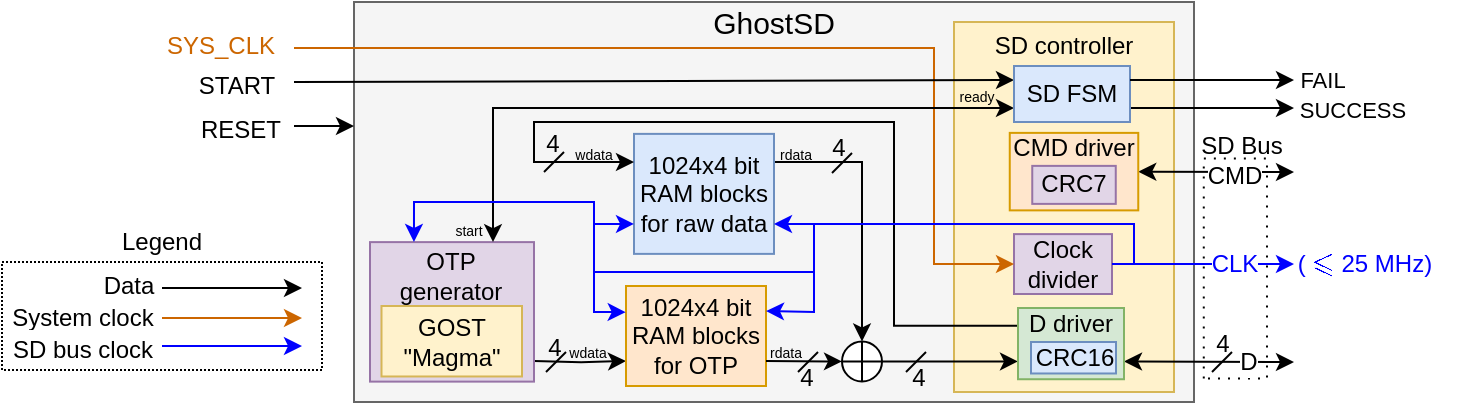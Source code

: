 <mxfile version="21.1.2" type="device">
  <diagram id="fO9pJ9hmjl-DQnfwtDK7" name="Страница 1">
    <mxGraphModel dx="371" dy="240" grid="1" gridSize="10" guides="1" tooltips="1" connect="1" arrows="1" fold="1" page="1" pageScale="1" pageWidth="1169" pageHeight="827" math="1" shadow="0">
      <root>
        <mxCell id="0" />
        <mxCell id="1" parent="0" />
        <mxCell id="jrg6wG_ZJggIZM6MNThn-82" value="" style="rounded=0;whiteSpace=wrap;html=1;labelBackgroundColor=none;fontSize=12;rotation=-90;dashed=1;dashPattern=1 4;fillColor=none;" parent="1" vertex="1">
          <mxGeometry x="805.71" y="607.46" width="109.96" height="31.6" as="geometry" />
        </mxCell>
        <mxCell id="Mi2QPTecenGMzwWXknVR-1" value="" style="rounded=0;whiteSpace=wrap;html=1;dashed=1;dashPattern=1 1;fillColor=none;" parent="1" vertex="1">
          <mxGeometry x="244" y="620" width="160" height="54" as="geometry" />
        </mxCell>
        <mxCell id="jrg6wG_ZJggIZM6MNThn-66" value="" style="rounded=0;whiteSpace=wrap;html=1;labelBackgroundColor=none;fontSize=12;fillColor=#f5f5f5;fontColor=#333333;strokeColor=#666666;" parent="1" vertex="1">
          <mxGeometry x="420" y="490" width="420" height="200" as="geometry" />
        </mxCell>
        <mxCell id="jrg6wG_ZJggIZM6MNThn-37" value="" style="rounded=0;whiteSpace=wrap;html=1;labelBackgroundColor=none;fontSize=12;fillColor=#fff2cc;strokeColor=#d6b656;" parent="1" vertex="1">
          <mxGeometry x="720" y="500" width="110" height="185" as="geometry" />
        </mxCell>
        <mxCell id="MUZ3oyCXK2iOoQsuqwkt-2" value="&lt;font style=&quot;font-size: 15px;&quot;&gt;GhostSD&lt;/font&gt;" style="text;html=1;strokeColor=none;fillColor=none;align=center;verticalAlign=middle;whiteSpace=wrap;rounded=0;" parent="1" vertex="1">
          <mxGeometry x="600" y="490" width="60" height="20" as="geometry" />
        </mxCell>
        <mxCell id="jrg6wG_ZJggIZM6MNThn-79" style="edgeStyle=orthogonalEdgeStyle;rounded=0;orthogonalLoop=1;jettySize=auto;html=1;entryX=0;entryY=0.75;entryDx=0;entryDy=0;fontSize=12;startArrow=none;startFill=0;endArrow=classic;endFill=1;exitX=1.001;exitY=0.681;exitDx=0;exitDy=0;exitPerimeter=0;" parent="1" target="jrg6wG_ZJggIZM6MNThn-65" edge="1">
          <mxGeometry relative="1" as="geometry">
            <mxPoint x="560" y="660.25" as="targetPoint" />
            <mxPoint x="510.082" y="669.56" as="sourcePoint" />
          </mxGeometry>
        </mxCell>
        <mxCell id="jrg6wG_ZJggIZM6MNThn-1" value="&lt;font style=&quot;font-size: 18px;&quot;&gt;&lt;br&gt;&lt;/font&gt;" style="rounded=0;whiteSpace=wrap;html=1;fontSize=20;fillColor=#e1d5e7;strokeColor=#9673a6;" parent="1" vertex="1">
          <mxGeometry x="428" y="610.06" width="82" height="69.75" as="geometry" />
        </mxCell>
        <mxCell id="jrg6wG_ZJggIZM6MNThn-27" value="SD controller" style="text;html=1;strokeColor=none;fillColor=none;align=center;verticalAlign=middle;whiteSpace=wrap;rounded=0;labelBackgroundColor=none;fontSize=12;" parent="1" vertex="1">
          <mxGeometry x="720" y="502" width="110" height="20" as="geometry" />
        </mxCell>
        <mxCell id="jrg6wG_ZJggIZM6MNThn-10" value="" style="endArrow=classic;startArrow=classic;html=1;rounded=0;fontSize=20;exitX=1;exitY=0.75;exitDx=0;exitDy=0;endFill=1;startFill=1;" parent="1" source="HJfVj1AcSEkHOE8qUcQz-4" edge="1">
          <mxGeometry width="50" height="50" relative="1" as="geometry">
            <mxPoint x="835" y="654" as="sourcePoint" />
            <mxPoint x="890" y="670" as="targetPoint" />
          </mxGeometry>
        </mxCell>
        <mxCell id="jrg6wG_ZJggIZM6MNThn-19" value="&lt;font style=&quot;font-size: 12px;&quot;&gt;D&lt;/font&gt;" style="edgeLabel;html=1;align=center;verticalAlign=middle;resizable=0;points=[];fontSize=12;" parent="jrg6wG_ZJggIZM6MNThn-10" vertex="1" connectable="0">
          <mxGeometry x="-0.067" relative="1" as="geometry">
            <mxPoint x="22" as="offset" />
          </mxGeometry>
        </mxCell>
        <mxCell id="jrg6wG_ZJggIZM6MNThn-14" value="" style="endArrow=classic;startArrow=classic;html=1;rounded=0;fontSize=20;exitX=1;exitY=0.5;exitDx=0;exitDy=0;startFill=1;endFill=1;" parent="1" source="HJfVj1AcSEkHOE8qUcQz-6" edge="1">
          <mxGeometry width="50" height="50" relative="1" as="geometry">
            <mxPoint x="834" y="588.25" as="sourcePoint" />
            <mxPoint x="890" y="575" as="targetPoint" />
          </mxGeometry>
        </mxCell>
        <mxCell id="jrg6wG_ZJggIZM6MNThn-17" value="CMD" style="edgeLabel;html=1;align=center;verticalAlign=middle;resizable=0;points=[];fontSize=12;labelBackgroundColor=default;" parent="jrg6wG_ZJggIZM6MNThn-14" vertex="1" connectable="0">
          <mxGeometry x="0.83" y="2" relative="1" as="geometry">
            <mxPoint x="-24" y="4" as="offset" />
          </mxGeometry>
        </mxCell>
        <mxCell id="jrg6wG_ZJggIZM6MNThn-15" value="" style="endArrow=classic;startArrow=none;html=1;rounded=0;fontSize=20;startFill=0;endFill=1;strokeColor=#0000FF;" parent="1" edge="1">
          <mxGeometry width="50" height="50" relative="1" as="geometry">
            <mxPoint x="810" y="621" as="sourcePoint" />
            <mxPoint x="890" y="621" as="targetPoint" />
          </mxGeometry>
        </mxCell>
        <mxCell id="jrg6wG_ZJggIZM6MNThn-18" value="&lt;font color=&quot;#0000ff&quot;&gt;CLK&lt;/font&gt;" style="edgeLabel;html=1;align=center;verticalAlign=middle;resizable=0;points=[];fontSize=12;labelBackgroundColor=default;" parent="jrg6wG_ZJggIZM6MNThn-15" vertex="1" connectable="0">
          <mxGeometry x="-0.062" y="1" relative="1" as="geometry">
            <mxPoint x="12" y="1" as="offset" />
          </mxGeometry>
        </mxCell>
        <mxCell id="jrg6wG_ZJggIZM6MNThn-87" value="&lt;font color=&quot;#0000ff&quot;&gt;( \(\leqslant\)&amp;nbsp;25 MHz)&lt;/font&gt;" style="edgeLabel;html=1;align=center;verticalAlign=middle;resizable=0;points=[];fontSize=12;" parent="jrg6wG_ZJggIZM6MNThn-15" vertex="1" connectable="0">
          <mxGeometry x="0.86" y="1" relative="1" as="geometry">
            <mxPoint x="40" y="1" as="offset" />
          </mxGeometry>
        </mxCell>
        <mxCell id="jrg6wG_ZJggIZM6MNThn-20" value="" style="endArrow=none;html=1;rounded=0;fontSize=12;" parent="1" edge="1">
          <mxGeometry width="50" height="50" relative="1" as="geometry">
            <mxPoint x="849" y="675" as="sourcePoint" />
            <mxPoint x="859" y="665" as="targetPoint" />
          </mxGeometry>
        </mxCell>
        <mxCell id="jrg6wG_ZJggIZM6MNThn-21" value="4" style="edgeLabel;html=1;align=center;verticalAlign=middle;resizable=0;points=[];fontSize=12;labelBackgroundColor=none;" parent="jrg6wG_ZJggIZM6MNThn-20" vertex="1" connectable="0">
          <mxGeometry x="-0.558" relative="1" as="geometry">
            <mxPoint x="3" y="-12" as="offset" />
          </mxGeometry>
        </mxCell>
        <mxCell id="jrg6wG_ZJggIZM6MNThn-50" value="Clock divider" style="rounded=0;whiteSpace=wrap;html=1;labelBackgroundColor=none;fontSize=12;fillColor=#e1d5e7;strokeColor=#9673a6;" parent="1" vertex="1">
          <mxGeometry x="750" y="606.06" width="49" height="29.94" as="geometry" />
        </mxCell>
        <mxCell id="jrg6wG_ZJggIZM6MNThn-61" value="" style="endArrow=classic;html=1;rounded=0;fontSize=12;entryX=0;entryY=0.5;entryDx=0;entryDy=0;strokeColor=#CC6600;" parent="1" target="jrg6wG_ZJggIZM6MNThn-50" edge="1">
          <mxGeometry width="50" height="50" relative="1" as="geometry">
            <mxPoint x="390" y="513" as="sourcePoint" />
            <mxPoint x="652" y="400" as="targetPoint" />
            <Array as="points">
              <mxPoint x="710" y="513" />
              <mxPoint x="710" y="621" />
            </Array>
          </mxGeometry>
        </mxCell>
        <mxCell id="jrg6wG_ZJggIZM6MNThn-62" value="&lt;font color=&quot;#cc6600&quot;&gt;SYS_CLK&lt;/font&gt;" style="edgeLabel;html=1;align=center;verticalAlign=middle;resizable=0;points=[];fontSize=12;" parent="jrg6wG_ZJggIZM6MNThn-61" vertex="1" connectable="0">
          <mxGeometry x="-0.929" y="-1" relative="1" as="geometry">
            <mxPoint x="-54" y="-2" as="offset" />
          </mxGeometry>
        </mxCell>
        <mxCell id="jrg6wG_ZJggIZM6MNThn-65" value="1024x4 bit RAM blocks&lt;br&gt;for OTP" style="rounded=0;whiteSpace=wrap;html=1;labelBackgroundColor=none;fontSize=12;fillColor=#ffe6cc;strokeColor=#d79b00;" parent="1" vertex="1">
          <mxGeometry x="556" y="632" width="70" height="50" as="geometry" />
        </mxCell>
        <mxCell id="_WAARoeY4MgbEWev2sUL-2" style="edgeStyle=orthogonalEdgeStyle;rounded=0;orthogonalLoop=1;jettySize=auto;html=1;entryX=0.5;entryY=0;entryDx=0;entryDy=0;exitX=0.996;exitY=0.434;exitDx=0;exitDy=0;exitPerimeter=0;" parent="1" source="jrg6wG_ZJggIZM6MNThn-69" target="_WAARoeY4MgbEWev2sUL-1" edge="1">
          <mxGeometry relative="1" as="geometry">
            <Array as="points">
              <mxPoint x="674" y="570" />
            </Array>
          </mxGeometry>
        </mxCell>
        <mxCell id="jrg6wG_ZJggIZM6MNThn-69" value="1024x4 bit RAM blocks&lt;br&gt;for raw data" style="rounded=0;whiteSpace=wrap;html=1;labelBackgroundColor=none;fontSize=12;fillColor=#dae8fc;strokeColor=#6c8ebf;" parent="1" vertex="1">
          <mxGeometry x="560" y="555.94" width="70" height="60" as="geometry" />
        </mxCell>
        <mxCell id="jrg6wG_ZJggIZM6MNThn-74" style="edgeStyle=orthogonalEdgeStyle;rounded=0;orthogonalLoop=1;jettySize=auto;html=1;entryX=0;entryY=0.25;entryDx=0;entryDy=0;fontSize=12;startArrow=none;startFill=0;endArrow=classic;endFill=1;exitX=0;exitY=0.25;exitDx=0;exitDy=0;" parent="1" source="HJfVj1AcSEkHOE8qUcQz-4" target="jrg6wG_ZJggIZM6MNThn-69" edge="1">
          <mxGeometry relative="1" as="geometry">
            <mxPoint x="745" y="468" as="sourcePoint" />
            <mxPoint x="555" y="589.25" as="targetPoint" />
            <Array as="points">
              <mxPoint x="690" y="652" />
              <mxPoint x="690" y="550" />
              <mxPoint x="510" y="550" />
              <mxPoint x="510" y="570" />
              <mxPoint x="560" y="570" />
            </Array>
          </mxGeometry>
        </mxCell>
        <mxCell id="jrg6wG_ZJggIZM6MNThn-75" value="" style="endArrow=none;html=1;rounded=0;fontSize=12;" parent="1" edge="1">
          <mxGeometry width="50" height="50" relative="1" as="geometry">
            <mxPoint x="696" y="675" as="sourcePoint" />
            <mxPoint x="706" y="665" as="targetPoint" />
          </mxGeometry>
        </mxCell>
        <mxCell id="jrg6wG_ZJggIZM6MNThn-76" value="4" style="edgeLabel;html=1;align=center;verticalAlign=middle;resizable=0;points=[];fontSize=12;labelBackgroundColor=none;" parent="jrg6wG_ZJggIZM6MNThn-75" vertex="1" connectable="0">
          <mxGeometry x="-0.558" relative="1" as="geometry">
            <mxPoint x="4" y="5" as="offset" />
          </mxGeometry>
        </mxCell>
        <mxCell id="jrg6wG_ZJggIZM6MNThn-83" value="SD Bus" style="text;html=1;strokeColor=none;fillColor=none;align=center;verticalAlign=middle;whiteSpace=wrap;rounded=0;dashed=1;dashPattern=1 4;labelBackgroundColor=none;fontSize=12;" parent="1" vertex="1">
          <mxGeometry x="839" y="556.94" width="50" height="10" as="geometry" />
        </mxCell>
        <mxCell id="jrg6wG_ZJggIZM6MNThn-92" value="" style="endArrow=none;html=1;rounded=0;fontSize=12;" parent="1" edge="1">
          <mxGeometry width="50" height="50" relative="1" as="geometry">
            <mxPoint x="515" y="575" as="sourcePoint" />
            <mxPoint x="525" y="565" as="targetPoint" />
          </mxGeometry>
        </mxCell>
        <mxCell id="jrg6wG_ZJggIZM6MNThn-93" value="4" style="edgeLabel;html=1;align=center;verticalAlign=middle;resizable=0;points=[];fontSize=12;labelBackgroundColor=none;" parent="jrg6wG_ZJggIZM6MNThn-92" vertex="1" connectable="0">
          <mxGeometry x="-0.558" relative="1" as="geometry">
            <mxPoint x="2" y="-12" as="offset" />
          </mxGeometry>
        </mxCell>
        <mxCell id="Mi2QPTecenGMzwWXknVR-2" value="&lt;font style=&quot;font-size: 12px;&quot;&gt;Legend&lt;/font&gt;" style="text;html=1;strokeColor=none;fillColor=none;align=center;verticalAlign=middle;whiteSpace=wrap;rounded=0;" parent="1" vertex="1">
          <mxGeometry x="244" y="600" width="160" height="20.94" as="geometry" />
        </mxCell>
        <mxCell id="Mi2QPTecenGMzwWXknVR-3" value="" style="endArrow=classic;html=1;rounded=0;fontSize=15;" parent="1" edge="1">
          <mxGeometry width="50" height="50" relative="1" as="geometry">
            <mxPoint x="324" y="633" as="sourcePoint" />
            <mxPoint x="394" y="633" as="targetPoint" />
          </mxGeometry>
        </mxCell>
        <mxCell id="Mi2QPTecenGMzwWXknVR-4" value="&lt;font style=&quot;font-size: 12px;&quot;&gt;Data&lt;/font&gt;" style="edgeLabel;html=1;align=center;verticalAlign=middle;resizable=0;points=[];fontSize=15;" parent="Mi2QPTecenGMzwWXknVR-3" vertex="1" connectable="0">
          <mxGeometry x="-0.572" y="-1" relative="1" as="geometry">
            <mxPoint x="-32" y="-4" as="offset" />
          </mxGeometry>
        </mxCell>
        <mxCell id="Mi2QPTecenGMzwWXknVR-5" value="" style="endArrow=classic;html=1;rounded=0;fontSize=15;strokeColor=#CC6600;" parent="1" edge="1">
          <mxGeometry width="50" height="50" relative="1" as="geometry">
            <mxPoint x="324" y="648" as="sourcePoint" />
            <mxPoint x="394" y="648" as="targetPoint" />
          </mxGeometry>
        </mxCell>
        <mxCell id="Mi2QPTecenGMzwWXknVR-6" value="&lt;font style=&quot;font-size: 12px;&quot;&gt;System clock&lt;/font&gt;" style="edgeLabel;html=1;align=center;verticalAlign=middle;resizable=0;points=[];fontSize=15;" parent="Mi2QPTecenGMzwWXknVR-5" vertex="1" connectable="0">
          <mxGeometry x="-0.572" y="-1" relative="1" as="geometry">
            <mxPoint x="-55" y="-3" as="offset" />
          </mxGeometry>
        </mxCell>
        <mxCell id="Mi2QPTecenGMzwWXknVR-7" value="" style="endArrow=classic;html=1;rounded=0;fontSize=15;strokeColor=#0000FF;" parent="1" edge="1">
          <mxGeometry width="50" height="50" relative="1" as="geometry">
            <mxPoint x="324" y="662" as="sourcePoint" />
            <mxPoint x="394" y="662" as="targetPoint" />
          </mxGeometry>
        </mxCell>
        <mxCell id="Mi2QPTecenGMzwWXknVR-8" value="&lt;font style=&quot;font-size: 12px;&quot;&gt;SD bus clock&lt;/font&gt;" style="edgeLabel;html=1;align=center;verticalAlign=middle;resizable=0;points=[];fontSize=15;" parent="Mi2QPTecenGMzwWXknVR-7" vertex="1" connectable="0">
          <mxGeometry x="-0.572" y="-1" relative="1" as="geometry">
            <mxPoint x="-55" y="-1" as="offset" />
          </mxGeometry>
        </mxCell>
        <mxCell id="Mi2QPTecenGMzwWXknVR-9" value="" style="endArrow=classic;html=1;rounded=0;fontSize=15;strokeColor=#000000;entryX=0;entryY=0.25;entryDx=0;entryDy=0;" parent="1" target="umRaRSfPLqQ6aQWX3b9b-1" edge="1">
          <mxGeometry width="50" height="50" relative="1" as="geometry">
            <mxPoint x="390" y="530" as="sourcePoint" />
            <mxPoint x="420" y="533" as="targetPoint" />
          </mxGeometry>
        </mxCell>
        <mxCell id="Mi2QPTecenGMzwWXknVR-10" value="&lt;font style=&quot;font-size: 12px;&quot;&gt;START&lt;/font&gt;" style="edgeLabel;html=1;align=center;verticalAlign=middle;resizable=0;points=[];fontSize=15;" parent="Mi2QPTecenGMzwWXknVR-9" vertex="1" connectable="0">
          <mxGeometry x="-0.493" relative="1" as="geometry">
            <mxPoint x="-121" as="offset" />
          </mxGeometry>
        </mxCell>
        <mxCell id="Mi2QPTecenGMzwWXknVR-15" value="" style="endArrow=classic;html=1;rounded=0;fontSize=15;strokeColor=#000000;" parent="1" edge="1">
          <mxGeometry width="50" height="50" relative="1" as="geometry">
            <mxPoint x="390" y="552" as="sourcePoint" />
            <mxPoint x="420" y="552" as="targetPoint" />
          </mxGeometry>
        </mxCell>
        <mxCell id="Mi2QPTecenGMzwWXknVR-16" value="&lt;span style=&quot;font-size: 12px;&quot;&gt;RESET&lt;/span&gt;" style="edgeLabel;html=1;align=center;verticalAlign=middle;resizable=0;points=[];fontSize=15;" parent="Mi2QPTecenGMzwWXknVR-15" vertex="1" connectable="0">
          <mxGeometry x="-0.493" relative="1" as="geometry">
            <mxPoint x="-35" as="offset" />
          </mxGeometry>
        </mxCell>
        <mxCell id="_WAARoeY4MgbEWev2sUL-3" style="edgeStyle=orthogonalEdgeStyle;rounded=0;orthogonalLoop=1;jettySize=auto;html=1;exitX=1;exitY=0.5;exitDx=0;exitDy=0;entryX=0;entryY=0.75;entryDx=0;entryDy=0;" parent="1" source="_WAARoeY4MgbEWev2sUL-1" target="HJfVj1AcSEkHOE8qUcQz-4" edge="1">
          <mxGeometry relative="1" as="geometry">
            <Array as="points" />
            <mxPoint x="750" y="660" as="targetPoint" />
          </mxGeometry>
        </mxCell>
        <mxCell id="_WAARoeY4MgbEWev2sUL-1" value="" style="shape=orEllipse;perimeter=ellipsePerimeter;whiteSpace=wrap;html=1;backgroundOutline=1;" parent="1" vertex="1">
          <mxGeometry x="664" y="659.74" width="20" height="20" as="geometry" />
        </mxCell>
        <mxCell id="_WAARoeY4MgbEWev2sUL-4" style="edgeStyle=orthogonalEdgeStyle;rounded=0;orthogonalLoop=1;jettySize=auto;html=1;entryX=0.75;entryY=0;entryDx=0;entryDy=0;exitX=0;exitY=0.75;exitDx=0;exitDy=0;startArrow=classic;startFill=1;" parent="1" source="umRaRSfPLqQ6aQWX3b9b-1" target="jrg6wG_ZJggIZM6MNThn-1" edge="1">
          <mxGeometry relative="1" as="geometry">
            <Array as="points">
              <mxPoint x="490" y="543" />
            </Array>
            <mxPoint x="720" y="530" as="sourcePoint" />
          </mxGeometry>
        </mxCell>
        <mxCell id="HJfVj1AcSEkHOE8qUcQz-13" value="&lt;font style=&quot;font-size: 7px;&quot;&gt;start&lt;/font&gt;" style="edgeLabel;html=1;align=center;verticalAlign=middle;resizable=0;points=[];labelBackgroundColor=none;" parent="_WAARoeY4MgbEWev2sUL-4" vertex="1" connectable="0">
          <mxGeometry x="-0.56" y="3" relative="1" as="geometry">
            <mxPoint x="-201" y="57" as="offset" />
          </mxGeometry>
        </mxCell>
        <mxCell id="_WAARoeY4MgbEWev2sUL-9" value="" style="endArrow=classic;html=1;rounded=0;fontSize=15;strokeColor=#0000FF;entryX=-0.002;entryY=0.262;entryDx=0;entryDy=0;entryPerimeter=0;startArrow=classic;startFill=1;exitX=0.268;exitY=-0.001;exitDx=0;exitDy=0;exitPerimeter=0;" parent="1" target="jrg6wG_ZJggIZM6MNThn-65" edge="1" source="jrg6wG_ZJggIZM6MNThn-1">
          <mxGeometry width="50" height="50" relative="1" as="geometry">
            <mxPoint x="420" y="590" as="sourcePoint" />
            <mxPoint x="555" y="615.625" as="targetPoint" />
            <Array as="points">
              <mxPoint x="450" y="590" />
              <mxPoint x="540" y="590" />
              <mxPoint x="540" y="620" />
              <mxPoint x="540" y="645" />
            </Array>
          </mxGeometry>
        </mxCell>
        <mxCell id="_WAARoeY4MgbEWev2sUL-11" value="" style="endArrow=classic;html=1;rounded=0;fontSize=12;endFill=1;strokeColor=#0000FF;entryX=1;entryY=0.75;entryDx=0;entryDy=0;exitX=1;exitY=0.5;exitDx=0;exitDy=0;" parent="1" source="jrg6wG_ZJggIZM6MNThn-50" target="jrg6wG_ZJggIZM6MNThn-69" edge="1">
          <mxGeometry width="50" height="50" relative="1" as="geometry">
            <mxPoint x="830" y="530" as="sourcePoint" />
            <mxPoint x="620" y="593.94" as="targetPoint" />
            <Array as="points">
              <mxPoint x="810" y="621" />
              <mxPoint x="810" y="601" />
            </Array>
          </mxGeometry>
        </mxCell>
        <mxCell id="_WAARoeY4MgbEWev2sUL-12" value="" style="endArrow=classic;html=1;rounded=0;fontSize=12;entryX=0;entryY=0.75;entryDx=0;entryDy=0;endFill=1;strokeColor=#0000FF;" parent="1" target="jrg6wG_ZJggIZM6MNThn-69" edge="1">
          <mxGeometry width="50" height="50" relative="1" as="geometry">
            <mxPoint x="650" y="601" as="sourcePoint" />
            <mxPoint x="560" y="601.94" as="targetPoint" />
            <Array as="points">
              <mxPoint x="650" y="625" />
              <mxPoint x="540" y="625" />
              <mxPoint x="540" y="601" />
            </Array>
          </mxGeometry>
        </mxCell>
        <mxCell id="_WAARoeY4MgbEWev2sUL-14" value="" style="endArrow=classic;html=1;rounded=0;fontSize=12;endFill=1;strokeColor=#0000FF;entryX=1;entryY=0.25;entryDx=0;entryDy=0;" parent="1" target="jrg6wG_ZJggIZM6MNThn-65" edge="1">
          <mxGeometry width="50" height="50" relative="1" as="geometry">
            <mxPoint x="650" y="610" as="sourcePoint" />
            <mxPoint x="620" y="634" as="targetPoint" />
            <Array as="points">
              <mxPoint x="650" y="645" />
            </Array>
          </mxGeometry>
        </mxCell>
        <mxCell id="_WAARoeY4MgbEWev2sUL-17" value="" style="endArrow=none;html=1;rounded=0;fontSize=12;" parent="1" edge="1">
          <mxGeometry width="50" height="50" relative="1" as="geometry">
            <mxPoint x="659" y="575.5" as="sourcePoint" />
            <mxPoint x="669" y="565.5" as="targetPoint" />
          </mxGeometry>
        </mxCell>
        <mxCell id="_WAARoeY4MgbEWev2sUL-18" value="4" style="edgeLabel;html=1;align=center;verticalAlign=middle;resizable=0;points=[];fontSize=12;labelBackgroundColor=none;" parent="_WAARoeY4MgbEWev2sUL-17" vertex="1" connectable="0">
          <mxGeometry x="-0.558" relative="1" as="geometry">
            <mxPoint x="1" y="-11" as="offset" />
          </mxGeometry>
        </mxCell>
        <mxCell id="_WAARoeY4MgbEWev2sUL-19" value="" style="endArrow=none;html=1;rounded=0;fontSize=12;" parent="1" edge="1">
          <mxGeometry width="50" height="50" relative="1" as="geometry">
            <mxPoint x="642" y="675" as="sourcePoint" />
            <mxPoint x="652" y="665" as="targetPoint" />
          </mxGeometry>
        </mxCell>
        <mxCell id="_WAARoeY4MgbEWev2sUL-20" value="4" style="edgeLabel;html=1;align=center;verticalAlign=middle;resizable=0;points=[];fontSize=12;labelBackgroundColor=none;" parent="_WAARoeY4MgbEWev2sUL-19" vertex="1" connectable="0">
          <mxGeometry x="-0.558" relative="1" as="geometry">
            <mxPoint x="2" y="5" as="offset" />
          </mxGeometry>
        </mxCell>
        <mxCell id="7_MA7UUDVm5whZSSpIl8-1" value="GOST &quot;Magma&quot;" style="rounded=0;whiteSpace=wrap;html=1;fillColor=#fff2cc;strokeColor=#d6b656;" parent="1" vertex="1">
          <mxGeometry x="433.75" y="642" width="70.25" height="35.24" as="geometry" />
        </mxCell>
        <mxCell id="emWo7HlGA3dYeQq6A02d-2" value="" style="endArrow=classic;html=1;rounded=0;exitX=1;exitY=0.75;exitDx=0;exitDy=0;" parent="1" source="umRaRSfPLqQ6aQWX3b9b-1" edge="1">
          <mxGeometry width="50" height="50" relative="1" as="geometry">
            <mxPoint x="883" y="520.87" as="sourcePoint" />
            <mxPoint x="890" y="543" as="targetPoint" />
          </mxGeometry>
        </mxCell>
        <mxCell id="emWo7HlGA3dYeQq6A02d-4" value="SUCCESS" style="edgeLabel;html=1;align=center;verticalAlign=middle;resizable=0;points=[];" parent="emWo7HlGA3dYeQq6A02d-2" vertex="1" connectable="0">
          <mxGeometry x="0.811" y="1" relative="1" as="geometry">
            <mxPoint x="36" y="2" as="offset" />
          </mxGeometry>
        </mxCell>
        <mxCell id="HJfVj1AcSEkHOE8qUcQz-4" value="" style="rounded=0;whiteSpace=wrap;html=1;fillColor=#d5e8d4;strokeColor=#82b366;" parent="1" vertex="1">
          <mxGeometry x="752" y="643" width="53" height="35.62" as="geometry" />
        </mxCell>
        <mxCell id="HJfVj1AcSEkHOE8qUcQz-6" value="" style="rounded=0;whiteSpace=wrap;html=1;fillColor=#ffe6cc;strokeColor=#d79b00;" parent="1" vertex="1">
          <mxGeometry x="747.88" y="555.44" width="64.25" height="38.75" as="geometry" />
        </mxCell>
        <mxCell id="HJfVj1AcSEkHOE8qUcQz-9" value="D driver" style="text;html=1;strokeColor=none;fillColor=none;align=center;verticalAlign=middle;whiteSpace=wrap;rounded=0;" parent="1" vertex="1">
          <mxGeometry x="752" y="646" width="53" height="9.13" as="geometry" />
        </mxCell>
        <mxCell id="HJfVj1AcSEkHOE8qUcQz-10" value="CMD driver" style="text;html=1;strokeColor=none;fillColor=none;align=center;verticalAlign=middle;whiteSpace=wrap;rounded=0;" parent="1" vertex="1">
          <mxGeometry x="748.13" y="554.94" width="64" height="16" as="geometry" />
        </mxCell>
        <mxCell id="HJfVj1AcSEkHOE8qUcQz-11" value="CRC16" style="rounded=0;whiteSpace=wrap;html=1;fillColor=#dae8fc;strokeColor=#6c8ebf;" parent="1" vertex="1">
          <mxGeometry x="758.5" y="660" width="42.5" height="15.74" as="geometry" />
        </mxCell>
        <mxCell id="HJfVj1AcSEkHOE8qUcQz-12" value="CRC7" style="rounded=0;whiteSpace=wrap;html=1;fillColor=#e1d5e7;strokeColor=#9673a6;" parent="1" vertex="1">
          <mxGeometry x="759.13" y="571.94" width="41.75" height="19" as="geometry" />
        </mxCell>
        <mxCell id="HJfVj1AcSEkHOE8qUcQz-15" value="&lt;p style=&quot;line-height: 100%;&quot;&gt;&lt;font style=&quot;font-size: 7px;&quot;&gt;wdata&lt;/font&gt;&lt;/p&gt;" style="text;html=1;strokeColor=none;fillColor=none;align=center;verticalAlign=middle;whiteSpace=wrap;rounded=0;" parent="1" vertex="1">
          <mxGeometry x="530" y="562.25" width="20" height="6.13" as="geometry" />
        </mxCell>
        <mxCell id="HJfVj1AcSEkHOE8qUcQz-17" value="&lt;p style=&quot;line-height: 100%;&quot;&gt;&lt;font style=&quot;font-size: 7px;&quot;&gt;wdata&lt;/font&gt;&lt;/p&gt;" style="text;html=1;strokeColor=none;fillColor=none;align=center;verticalAlign=middle;whiteSpace=wrap;rounded=0;" parent="1" vertex="1">
          <mxGeometry x="527" y="660.49" width="20" height="6.13" as="geometry" />
        </mxCell>
        <mxCell id="HJfVj1AcSEkHOE8qUcQz-18" value="&lt;font style=&quot;font-size: 12px;&quot;&gt;OTP generator&lt;/font&gt;" style="text;html=1;strokeColor=none;fillColor=none;align=center;verticalAlign=middle;whiteSpace=wrap;rounded=0;fontSize=7;" parent="1" vertex="1">
          <mxGeometry x="435.25" y="612" width="66.75" height="30" as="geometry" />
        </mxCell>
        <mxCell id="HJfVj1AcSEkHOE8qUcQz-19" value="&lt;p style=&quot;line-height: 100%;&quot;&gt;&lt;font style=&quot;font-size: 7px;&quot;&gt;rdata&lt;/font&gt;&lt;/p&gt;" style="text;html=1;strokeColor=none;fillColor=none;align=center;verticalAlign=middle;whiteSpace=wrap;rounded=0;" parent="1" vertex="1">
          <mxGeometry x="625.62" y="660.74" width="20" height="6.13" as="geometry" />
        </mxCell>
        <mxCell id="HJfVj1AcSEkHOE8qUcQz-26" value="" style="endArrow=classic;html=1;rounded=0;fontSize=12;exitX=1;exitY=0.75;exitDx=0;exitDy=0;entryX=0;entryY=0.5;entryDx=0;entryDy=0;" parent="1" source="jrg6wG_ZJggIZM6MNThn-65" target="_WAARoeY4MgbEWev2sUL-1" edge="1">
          <mxGeometry width="50" height="50" relative="1" as="geometry">
            <mxPoint x="630" y="672" as="sourcePoint" />
            <mxPoint x="680" y="622" as="targetPoint" />
          </mxGeometry>
        </mxCell>
        <mxCell id="HJfVj1AcSEkHOE8qUcQz-31" value="&lt;p style=&quot;line-height: 100%;&quot;&gt;&lt;font style=&quot;font-size: 7px;&quot;&gt;rdata&lt;/font&gt;&lt;/p&gt;" style="text;html=1;strokeColor=none;fillColor=none;align=center;verticalAlign=middle;whiteSpace=wrap;rounded=0;" parent="1" vertex="1">
          <mxGeometry x="630.62" y="561.74" width="20" height="6.13" as="geometry" />
        </mxCell>
        <mxCell id="HJfVj1AcSEkHOE8qUcQz-40" value="" style="endArrow=none;html=1;rounded=0;fontSize=12;" parent="1" edge="1">
          <mxGeometry width="50" height="50" relative="1" as="geometry">
            <mxPoint x="516" y="675" as="sourcePoint" />
            <mxPoint x="526" y="665" as="targetPoint" />
          </mxGeometry>
        </mxCell>
        <mxCell id="HJfVj1AcSEkHOE8qUcQz-41" value="4" style="edgeLabel;html=1;align=center;verticalAlign=middle;resizable=0;points=[];fontSize=12;labelBackgroundColor=none;" parent="HJfVj1AcSEkHOE8qUcQz-40" vertex="1" connectable="0">
          <mxGeometry x="-0.558" relative="1" as="geometry">
            <mxPoint x="2" y="-10" as="offset" />
          </mxGeometry>
        </mxCell>
        <mxCell id="umRaRSfPLqQ6aQWX3b9b-1" value="SD FSM" style="rounded=0;whiteSpace=wrap;html=1;fillColor=#dae8fc;strokeColor=#6c8ebf;" parent="1" vertex="1">
          <mxGeometry x="750" y="522" width="58" height="28" as="geometry" />
        </mxCell>
        <mxCell id="umRaRSfPLqQ6aQWX3b9b-10" value="&lt;font style=&quot;font-size: 7px;&quot;&gt;ready&lt;/font&gt;" style="edgeLabel;html=1;align=center;verticalAlign=middle;resizable=0;points=[];labelBackgroundColor=none;" parent="1" vertex="1" connectable="0">
          <mxGeometry x="730.75" y="536.13" as="geometry" />
        </mxCell>
        <mxCell id="umRaRSfPLqQ6aQWX3b9b-11" value="" style="endArrow=classic;html=1;rounded=0;exitX=1;exitY=0.25;exitDx=0;exitDy=0;" parent="1" source="umRaRSfPLqQ6aQWX3b9b-1" edge="1">
          <mxGeometry width="50" height="50" relative="1" as="geometry">
            <mxPoint x="830" y="532" as="sourcePoint" />
            <mxPoint x="890" y="529" as="targetPoint" />
          </mxGeometry>
        </mxCell>
        <mxCell id="umRaRSfPLqQ6aQWX3b9b-12" value="FAIL" style="edgeLabel;html=1;align=center;verticalAlign=middle;resizable=0;points=[];" parent="umRaRSfPLqQ6aQWX3b9b-11" vertex="1" connectable="0">
          <mxGeometry x="0.811" y="1" relative="1" as="geometry">
            <mxPoint x="21" y="1" as="offset" />
          </mxGeometry>
        </mxCell>
      </root>
    </mxGraphModel>
  </diagram>
</mxfile>
